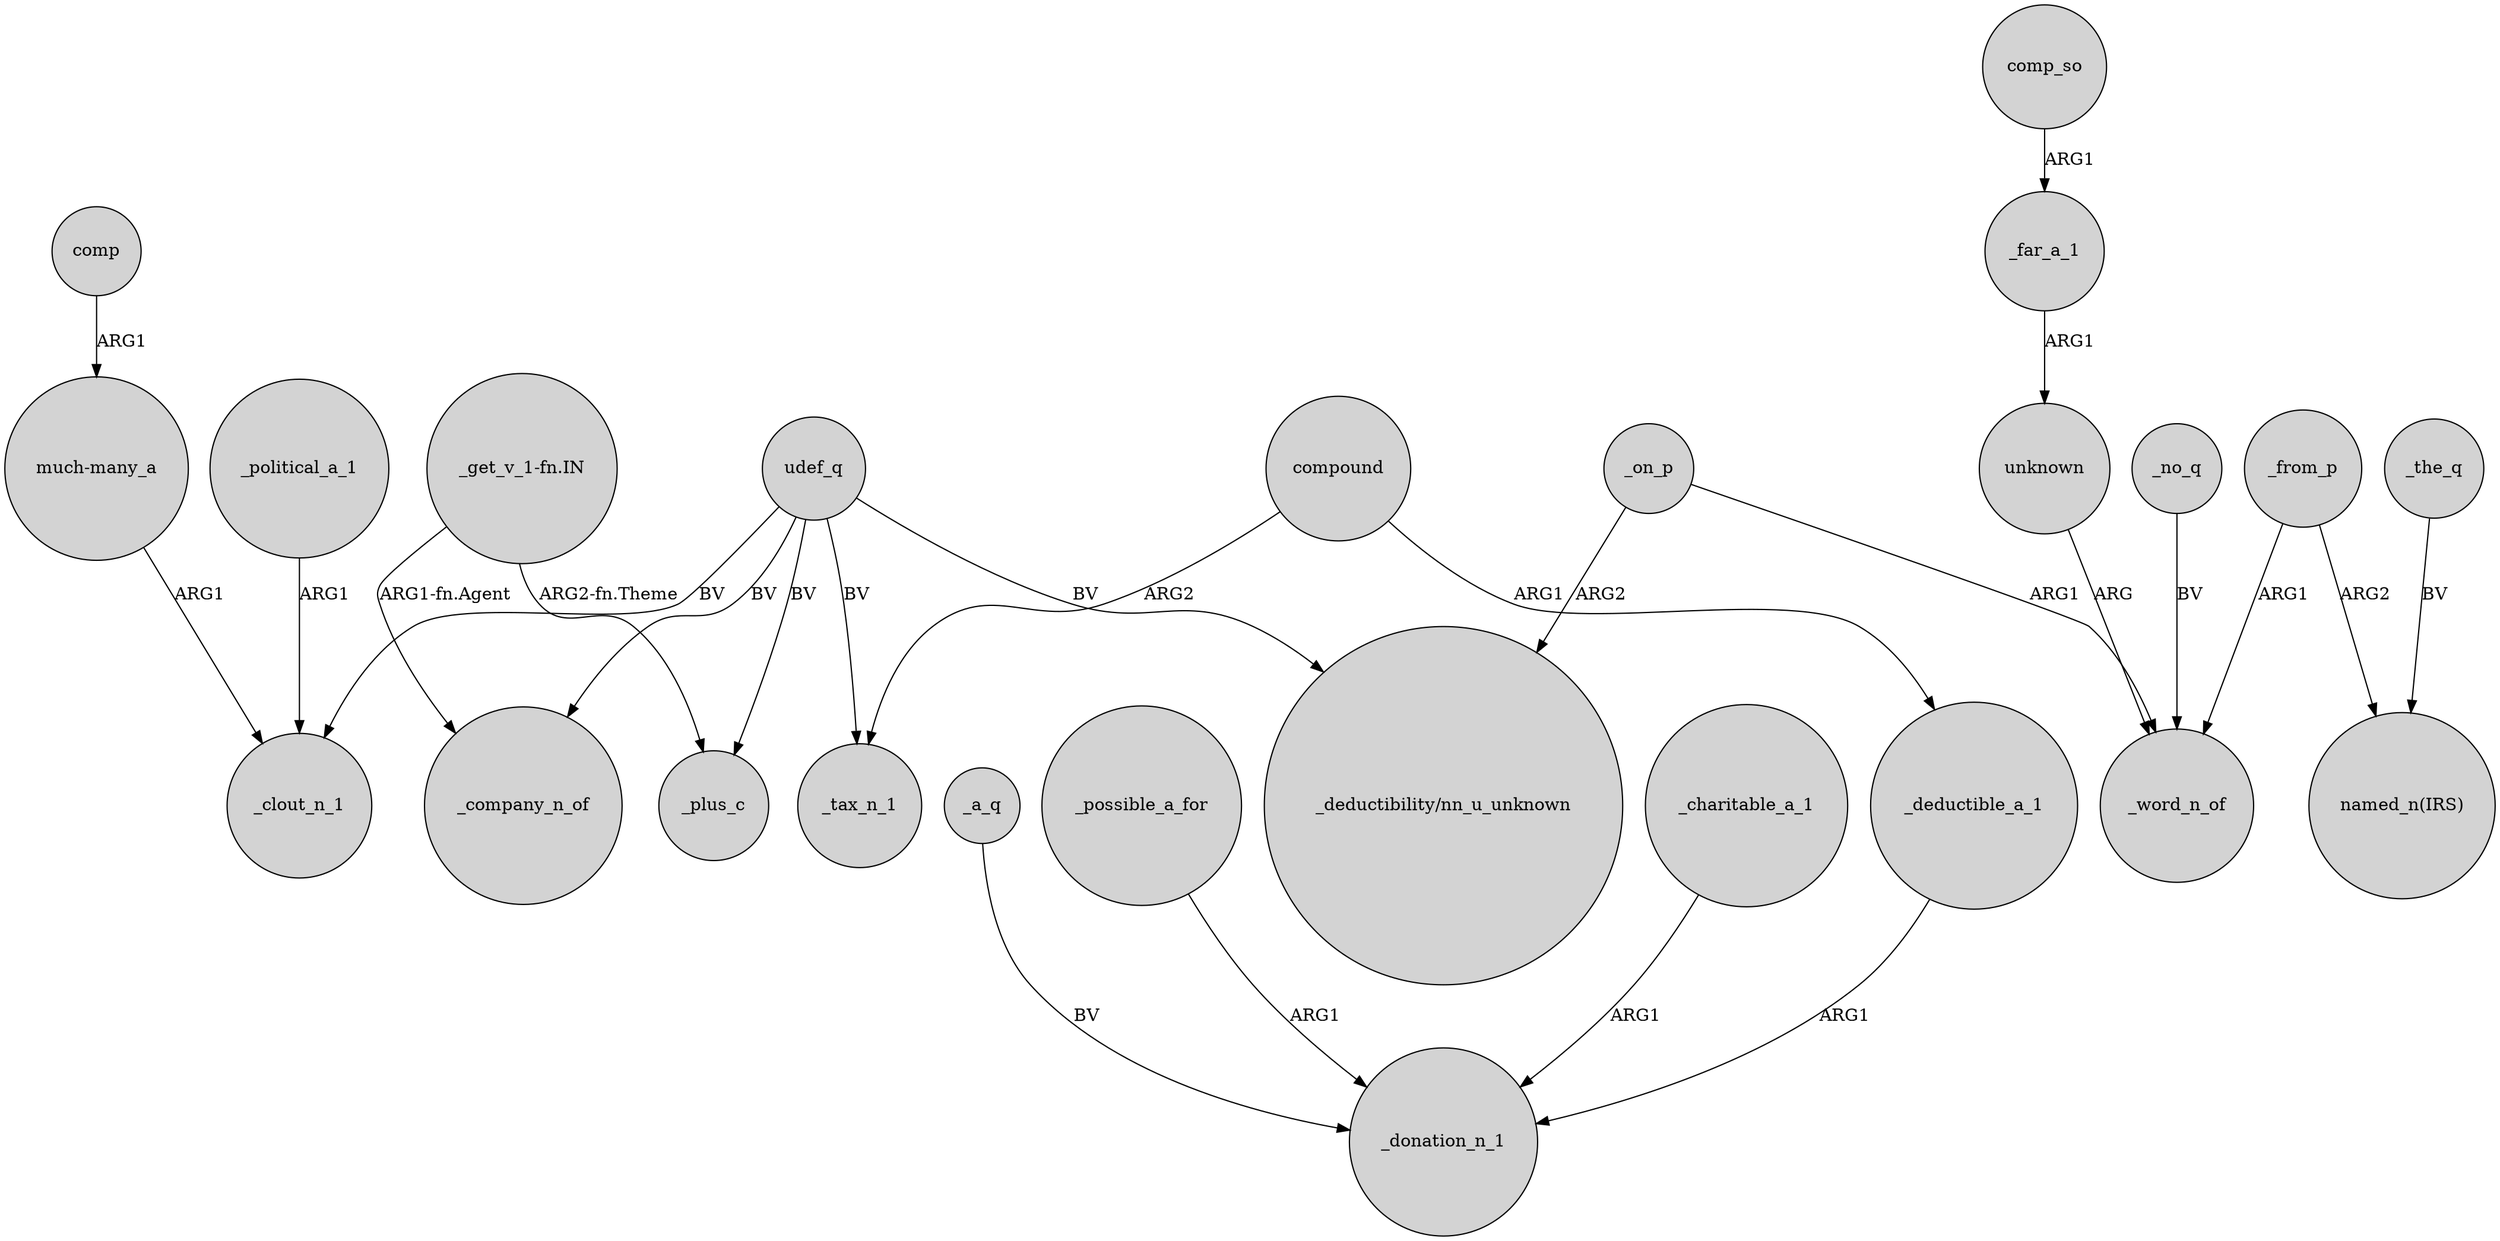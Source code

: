 digraph {
	node [shape=circle style=filled]
	"much-many_a" -> _clout_n_1 [label=ARG1]
	_a_q -> _donation_n_1 [label=BV]
	_from_p -> "named_n(IRS)" [label=ARG2]
	udef_q -> _plus_c [label=BV]
	_possible_a_for -> _donation_n_1 [label=ARG1]
	comp_so -> _far_a_1 [label=ARG1]
	udef_q -> _tax_n_1 [label=BV]
	unknown -> _word_n_of [label=ARG]
	comp -> "much-many_a" [label=ARG1]
	_on_p -> _word_n_of [label=ARG1]
	udef_q -> _clout_n_1 [label=BV]
	_deductible_a_1 -> _donation_n_1 [label=ARG1]
	_political_a_1 -> _clout_n_1 [label=ARG1]
	udef_q -> "_deductibility/nn_u_unknown" [label=BV]
	_from_p -> _word_n_of [label=ARG1]
	_far_a_1 -> unknown [label=ARG1]
	_the_q -> "named_n(IRS)" [label=BV]
	compound -> _deductible_a_1 [label=ARG1]
	"_get_v_1-fn.IN" -> _plus_c [label="ARG2-fn.Theme"]
	udef_q -> _company_n_of [label=BV]
	compound -> _tax_n_1 [label=ARG2]
	_no_q -> _word_n_of [label=BV]
	_on_p -> "_deductibility/nn_u_unknown" [label=ARG2]
	_charitable_a_1 -> _donation_n_1 [label=ARG1]
	"_get_v_1-fn.IN" -> _company_n_of [label="ARG1-fn.Agent"]
}
